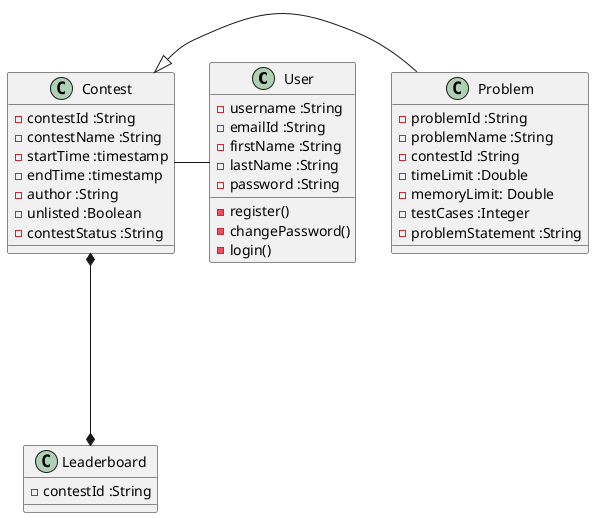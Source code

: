 @startuml

class User {
    - username :String
    - emailId :String
    - firstName :String
    - lastName :String
    - password :String
    - register()
    - changePassword()
    - login()
}


class Problem {
    - problemId :String
    - problemName :String
    - contestId :String
    - timeLimit :Double
    - memoryLimit: Double
    - testCases :Integer
    - problemStatement :String
}


class Contest {
    - contestId :String
    - contestName :String
    - startTime :timestamp
    - endTime :timestamp
    - author :String
    - unlisted :Boolean
    - contestStatus :String
}

class Leaderboard {
    - contestId :String
}


Contest <|- Problem
Contest - User

Contest *----* Leaderboard


@enduml
